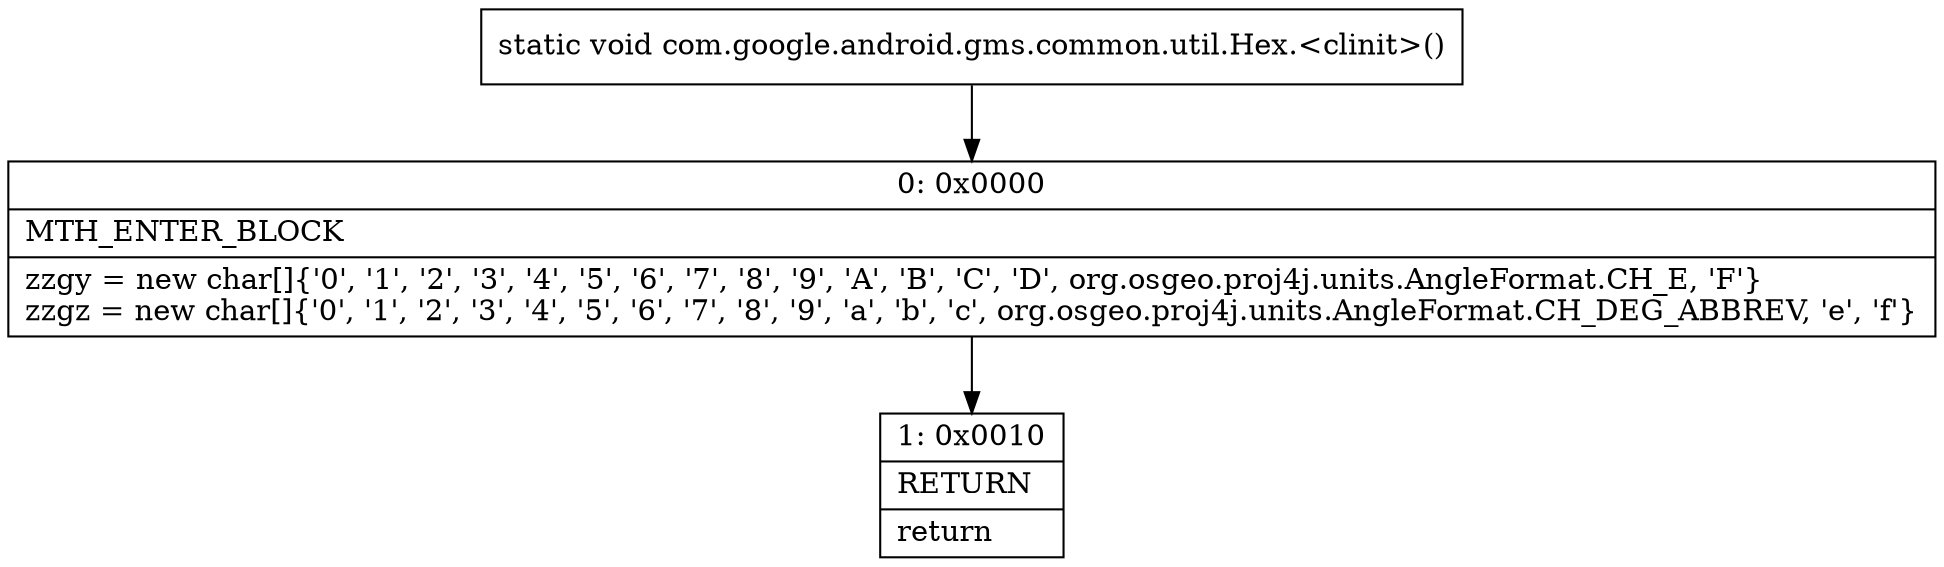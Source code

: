 digraph "CFG forcom.google.android.gms.common.util.Hex.\<clinit\>()V" {
Node_0 [shape=record,label="{0\:\ 0x0000|MTH_ENTER_BLOCK\l|zzgy = new char[]\{'0', '1', '2', '3', '4', '5', '6', '7', '8', '9', 'A', 'B', 'C', 'D', org.osgeo.proj4j.units.AngleFormat.CH_E, 'F'\}\lzzgz = new char[]\{'0', '1', '2', '3', '4', '5', '6', '7', '8', '9', 'a', 'b', 'c', org.osgeo.proj4j.units.AngleFormat.CH_DEG_ABBREV, 'e', 'f'\}\l}"];
Node_1 [shape=record,label="{1\:\ 0x0010|RETURN\l|return\l}"];
MethodNode[shape=record,label="{static void com.google.android.gms.common.util.Hex.\<clinit\>() }"];
MethodNode -> Node_0;
Node_0 -> Node_1;
}

